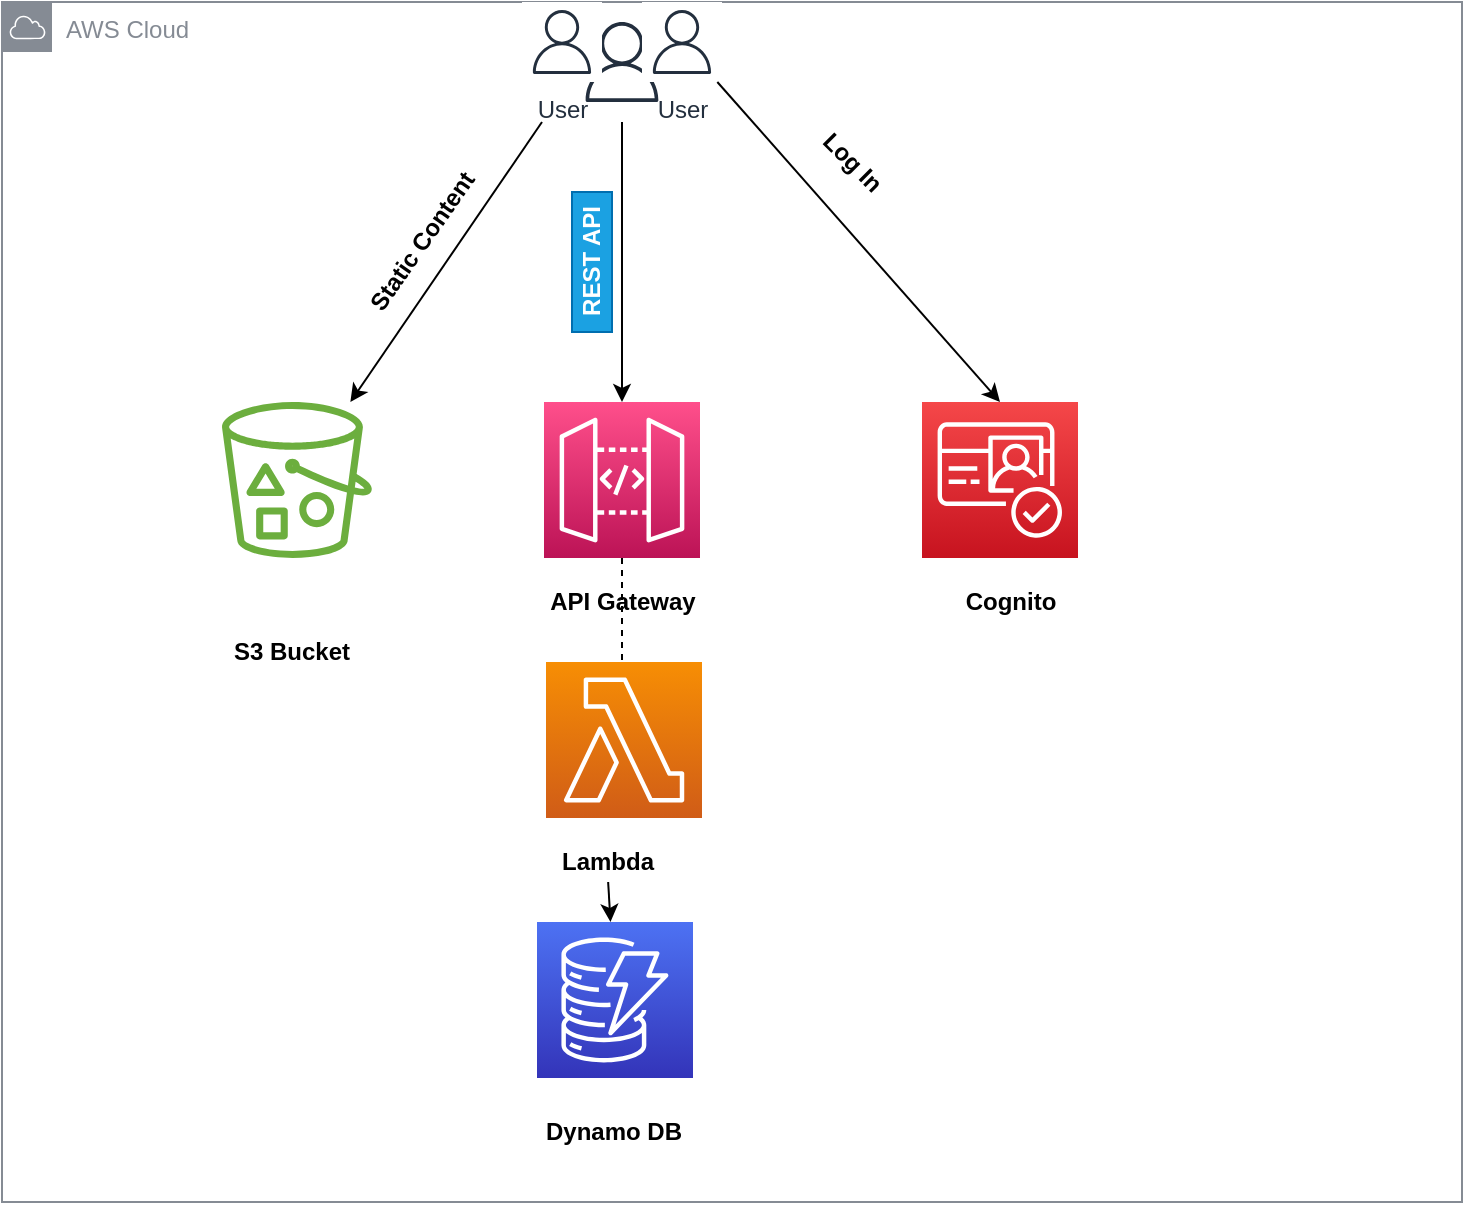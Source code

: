 <mxfile version="15.6.2" type="github"><diagram id="6oAqSrJSUTdgSFgLp33d" name="ServerLess"><mxGraphModel dx="1952" dy="1548" grid="1" gridSize="10" guides="1" tooltips="1" connect="1" arrows="1" fold="1" page="1" pageScale="1" pageWidth="850" pageHeight="1100" math="0" shadow="0"><root><mxCell id="0"/><mxCell id="1" parent="0"/><mxCell id="S4G5fOWd0Y1F1ZPX_J55-22" value="AWS Cloud" style="sketch=0;outlineConnect=0;gradientColor=none;html=1;whiteSpace=wrap;fontSize=12;fontStyle=0;shape=mxgraph.aws4.group;grIcon=mxgraph.aws4.group_aws_cloud;strokeColor=#858B94;fillColor=none;verticalAlign=top;align=left;spacingLeft=30;fontColor=#858B94;dashed=0;" vertex="1" parent="1"><mxGeometry x="-10" y="-10" width="730" height="600" as="geometry"/></mxCell><mxCell id="S4G5fOWd0Y1F1ZPX_J55-1" value="" style="outlineConnect=0;fontColor=#232F3E;gradientColor=none;fillColor=#232F3E;strokeColor=none;dashed=0;verticalLabelPosition=bottom;verticalAlign=top;align=center;html=1;fontSize=12;fontStyle=0;aspect=fixed;pointerEvents=1;shape=mxgraph.aws4.user;rounded=0;" vertex="1" parent="1"><mxGeometry x="280" width="40" height="40" as="geometry"/></mxCell><mxCell id="S4G5fOWd0Y1F1ZPX_J55-3" value="User" style="outlineConnect=0;fontColor=#232F3E;gradientColor=none;strokeColor=#232F3E;fillColor=#ffffff;dashed=0;verticalLabelPosition=bottom;verticalAlign=top;align=center;html=1;fontSize=12;fontStyle=0;aspect=fixed;shape=mxgraph.aws4.resourceIcon;resIcon=mxgraph.aws4.user;rounded=0;" vertex="1" parent="1"><mxGeometry x="250" y="-10" width="40" height="40" as="geometry"/></mxCell><mxCell id="S4G5fOWd0Y1F1ZPX_J55-4" value="User" style="outlineConnect=0;fontColor=#232F3E;gradientColor=none;strokeColor=#232F3E;fillColor=#ffffff;dashed=0;verticalLabelPosition=bottom;verticalAlign=top;align=center;html=1;fontSize=12;fontStyle=0;aspect=fixed;shape=mxgraph.aws4.resourceIcon;resIcon=mxgraph.aws4.user;rounded=0;" vertex="1" parent="1"><mxGeometry x="310" y="-10" width="40" height="40" as="geometry"/></mxCell><mxCell id="S4G5fOWd0Y1F1ZPX_J55-5" value="" style="outlineConnect=0;fontColor=#232F3E;gradientColor=none;fillColor=#6CAE3E;strokeColor=none;dashed=0;verticalLabelPosition=bottom;verticalAlign=top;align=center;html=1;fontSize=12;fontStyle=0;aspect=fixed;pointerEvents=1;shape=mxgraph.aws4.bucket_with_objects;rounded=0;" vertex="1" parent="1"><mxGeometry x="100" y="190" width="75" height="78" as="geometry"/></mxCell><mxCell id="S4G5fOWd0Y1F1ZPX_J55-15" value="" style="edgeStyle=none;orthogonalLoop=1;jettySize=auto;html=1;startArrow=none;" edge="1" parent="1" source="S4G5fOWd0Y1F1ZPX_J55-24" target="S4G5fOWd0Y1F1ZPX_J55-14"><mxGeometry relative="1" as="geometry"/></mxCell><mxCell id="S4G5fOWd0Y1F1ZPX_J55-6" value="" style="points=[[0,0,0],[0.25,0,0],[0.5,0,0],[0.75,0,0],[1,0,0],[0,1,0],[0.25,1,0],[0.5,1,0],[0.75,1,0],[1,1,0],[0,0.25,0],[0,0.5,0],[0,0.75,0],[1,0.25,0],[1,0.5,0],[1,0.75,0]];outlineConnect=0;fontColor=#232F3E;gradientColor=#FF4F8B;gradientDirection=north;fillColor=#BC1356;strokeColor=#ffffff;dashed=0;verticalLabelPosition=bottom;verticalAlign=top;align=center;html=1;fontSize=12;fontStyle=0;aspect=fixed;shape=mxgraph.aws4.resourceIcon;resIcon=mxgraph.aws4.api_gateway;rounded=0;" vertex="1" parent="1"><mxGeometry x="261" y="190" width="78" height="78" as="geometry"/></mxCell><mxCell id="S4G5fOWd0Y1F1ZPX_J55-7" value="" style="points=[[0,0,0],[0.25,0,0],[0.5,0,0],[0.75,0,0],[1,0,0],[0,1,0],[0.25,1,0],[0.5,1,0],[0.75,1,0],[1,1,0],[0,0.25,0],[0,0.5,0],[0,0.75,0],[1,0.25,0],[1,0.5,0],[1,0.75,0]];outlineConnect=0;fontColor=#232F3E;gradientColor=#F54749;gradientDirection=north;fillColor=#C7131F;strokeColor=#ffffff;dashed=0;verticalLabelPosition=bottom;verticalAlign=top;align=center;html=1;fontSize=12;fontStyle=0;aspect=fixed;shape=mxgraph.aws4.resourceIcon;resIcon=mxgraph.aws4.cognito;rounded=0;" vertex="1" parent="1"><mxGeometry x="450" y="190" width="78" height="78" as="geometry"/></mxCell><mxCell id="S4G5fOWd0Y1F1ZPX_J55-9" value="&lt;b&gt;REST API&lt;/b&gt;" style="text;html=1;resizable=0;autosize=1;align=center;verticalAlign=middle;points=[];fillColor=#1ba1e2;strokeColor=#006EAF;rounded=0;rotation=-90;fontColor=#ffffff;" vertex="1" parent="1"><mxGeometry x="250" y="110" width="70" height="20" as="geometry"/></mxCell><mxCell id="S4G5fOWd0Y1F1ZPX_J55-11" value="" style="endArrow=classic;html=1;" edge="1" parent="1" target="S4G5fOWd0Y1F1ZPX_J55-5"><mxGeometry width="50" height="50" relative="1" as="geometry"><mxPoint x="260" y="50" as="sourcePoint"/><mxPoint x="250" y="120" as="targetPoint"/></mxGeometry></mxCell><mxCell id="S4G5fOWd0Y1F1ZPX_J55-12" value="" style="endArrow=classic;html=1;" edge="1" parent="1" target="S4G5fOWd0Y1F1ZPX_J55-6"><mxGeometry width="50" height="50" relative="1" as="geometry"><mxPoint x="300" y="50" as="sourcePoint"/><mxPoint x="230.377" y="180" as="targetPoint"/></mxGeometry></mxCell><mxCell id="S4G5fOWd0Y1F1ZPX_J55-13" value="" style="endArrow=classic;html=1;entryX=0.5;entryY=0;entryDx=0;entryDy=0;entryPerimeter=0;" edge="1" parent="1" source="S4G5fOWd0Y1F1ZPX_J55-4" target="S4G5fOWd0Y1F1ZPX_J55-7"><mxGeometry width="50" height="50" relative="1" as="geometry"><mxPoint x="348" y="50" as="sourcePoint"/><mxPoint x="347.692" y="190" as="targetPoint"/></mxGeometry></mxCell><mxCell id="S4G5fOWd0Y1F1ZPX_J55-14" value="" style="sketch=0;points=[[0,0,0],[0.25,0,0],[0.5,0,0],[0.75,0,0],[1,0,0],[0,1,0],[0.25,1,0],[0.5,1,0],[0.75,1,0],[1,1,0],[0,0.25,0],[0,0.5,0],[0,0.75,0],[1,0.25,0],[1,0.5,0],[1,0.75,0]];outlineConnect=0;fontColor=#232F3E;gradientColor=#4D72F3;gradientDirection=north;fillColor=#3334B9;strokeColor=#ffffff;dashed=0;verticalLabelPosition=bottom;verticalAlign=top;align=center;html=1;fontSize=12;fontStyle=0;aspect=fixed;shape=mxgraph.aws4.resourceIcon;resIcon=mxgraph.aws4.dynamodb;" vertex="1" parent="1"><mxGeometry x="257.5" y="450" width="78" height="78" as="geometry"/></mxCell><mxCell id="S4G5fOWd0Y1F1ZPX_J55-16" value="&lt;b&gt;Static Content&lt;br&gt;&lt;/b&gt;" style="text;html=1;resizable=0;autosize=1;align=center;verticalAlign=middle;points=[];rounded=0;rotation=-55;" vertex="1" parent="1"><mxGeometry x="150" y="100" width="100" height="20" as="geometry"/></mxCell><mxCell id="S4G5fOWd0Y1F1ZPX_J55-17" value="Log In" style="text;html=1;resizable=0;autosize=1;align=center;verticalAlign=middle;points=[];rounded=0;rotation=45;fontStyle=1" vertex="1" parent="1"><mxGeometry x="390" y="60" width="50" height="20" as="geometry"/></mxCell><mxCell id="S4G5fOWd0Y1F1ZPX_J55-18" value="S3 Bucket" style="text;html=1;align=center;verticalAlign=middle;whiteSpace=wrap;rounded=0;fontStyle=1" vertex="1" parent="1"><mxGeometry x="100" y="300" width="70" height="30" as="geometry"/></mxCell><mxCell id="S4G5fOWd0Y1F1ZPX_J55-19" value="API Gateway" style="text;html=1;align=center;verticalAlign=middle;whiteSpace=wrap;rounded=0;fontStyle=1" vertex="1" parent="1"><mxGeometry x="261" y="280" width="79" height="20" as="geometry"/></mxCell><mxCell id="S4G5fOWd0Y1F1ZPX_J55-20" value="Cognito" style="text;html=1;align=center;verticalAlign=middle;whiteSpace=wrap;rounded=0;fontStyle=1" vertex="1" parent="1"><mxGeometry x="459" y="280" width="71" height="20" as="geometry"/></mxCell><mxCell id="S4G5fOWd0Y1F1ZPX_J55-21" value="Dynamo DB" style="text;html=1;align=center;verticalAlign=middle;whiteSpace=wrap;rounded=0;fontStyle=1" vertex="1" parent="1"><mxGeometry x="261" y="540" width="70" height="30" as="geometry"/></mxCell><mxCell id="S4G5fOWd0Y1F1ZPX_J55-23" value="" style="sketch=0;points=[[0,0,0],[0.25,0,0],[0.5,0,0],[0.75,0,0],[1,0,0],[0,1,0],[0.25,1,0],[0.5,1,0],[0.75,1,0],[1,1,0],[0,0.25,0],[0,0.5,0],[0,0.75,0],[1,0.25,0],[1,0.5,0],[1,0.75,0]];outlineConnect=0;fontColor=#232F3E;gradientColor=#F78E04;gradientDirection=north;fillColor=#D05C17;strokeColor=#ffffff;dashed=0;verticalLabelPosition=bottom;verticalAlign=top;align=center;html=1;fontSize=12;fontStyle=0;aspect=fixed;shape=mxgraph.aws4.resourceIcon;resIcon=mxgraph.aws4.lambda;" vertex="1" parent="1"><mxGeometry x="262" y="320" width="78" height="78" as="geometry"/></mxCell><mxCell id="S4G5fOWd0Y1F1ZPX_J55-24" value="Lambda" style="text;html=1;align=center;verticalAlign=middle;whiteSpace=wrap;rounded=0;fontStyle=1" vertex="1" parent="1"><mxGeometry x="257.5" y="410" width="70" height="20" as="geometry"/></mxCell><mxCell id="S4G5fOWd0Y1F1ZPX_J55-26" value="" style="orthogonalLoop=1;jettySize=auto;html=1;endArrow=none;dashed=1;" edge="1" parent="1" source="S4G5fOWd0Y1F1ZPX_J55-6"><mxGeometry relative="1" as="geometry"><mxPoint x="299.475" y="268" as="sourcePoint"/><mxPoint x="300" y="320" as="targetPoint"/></mxGeometry></mxCell></root></mxGraphModel></diagram></mxfile>